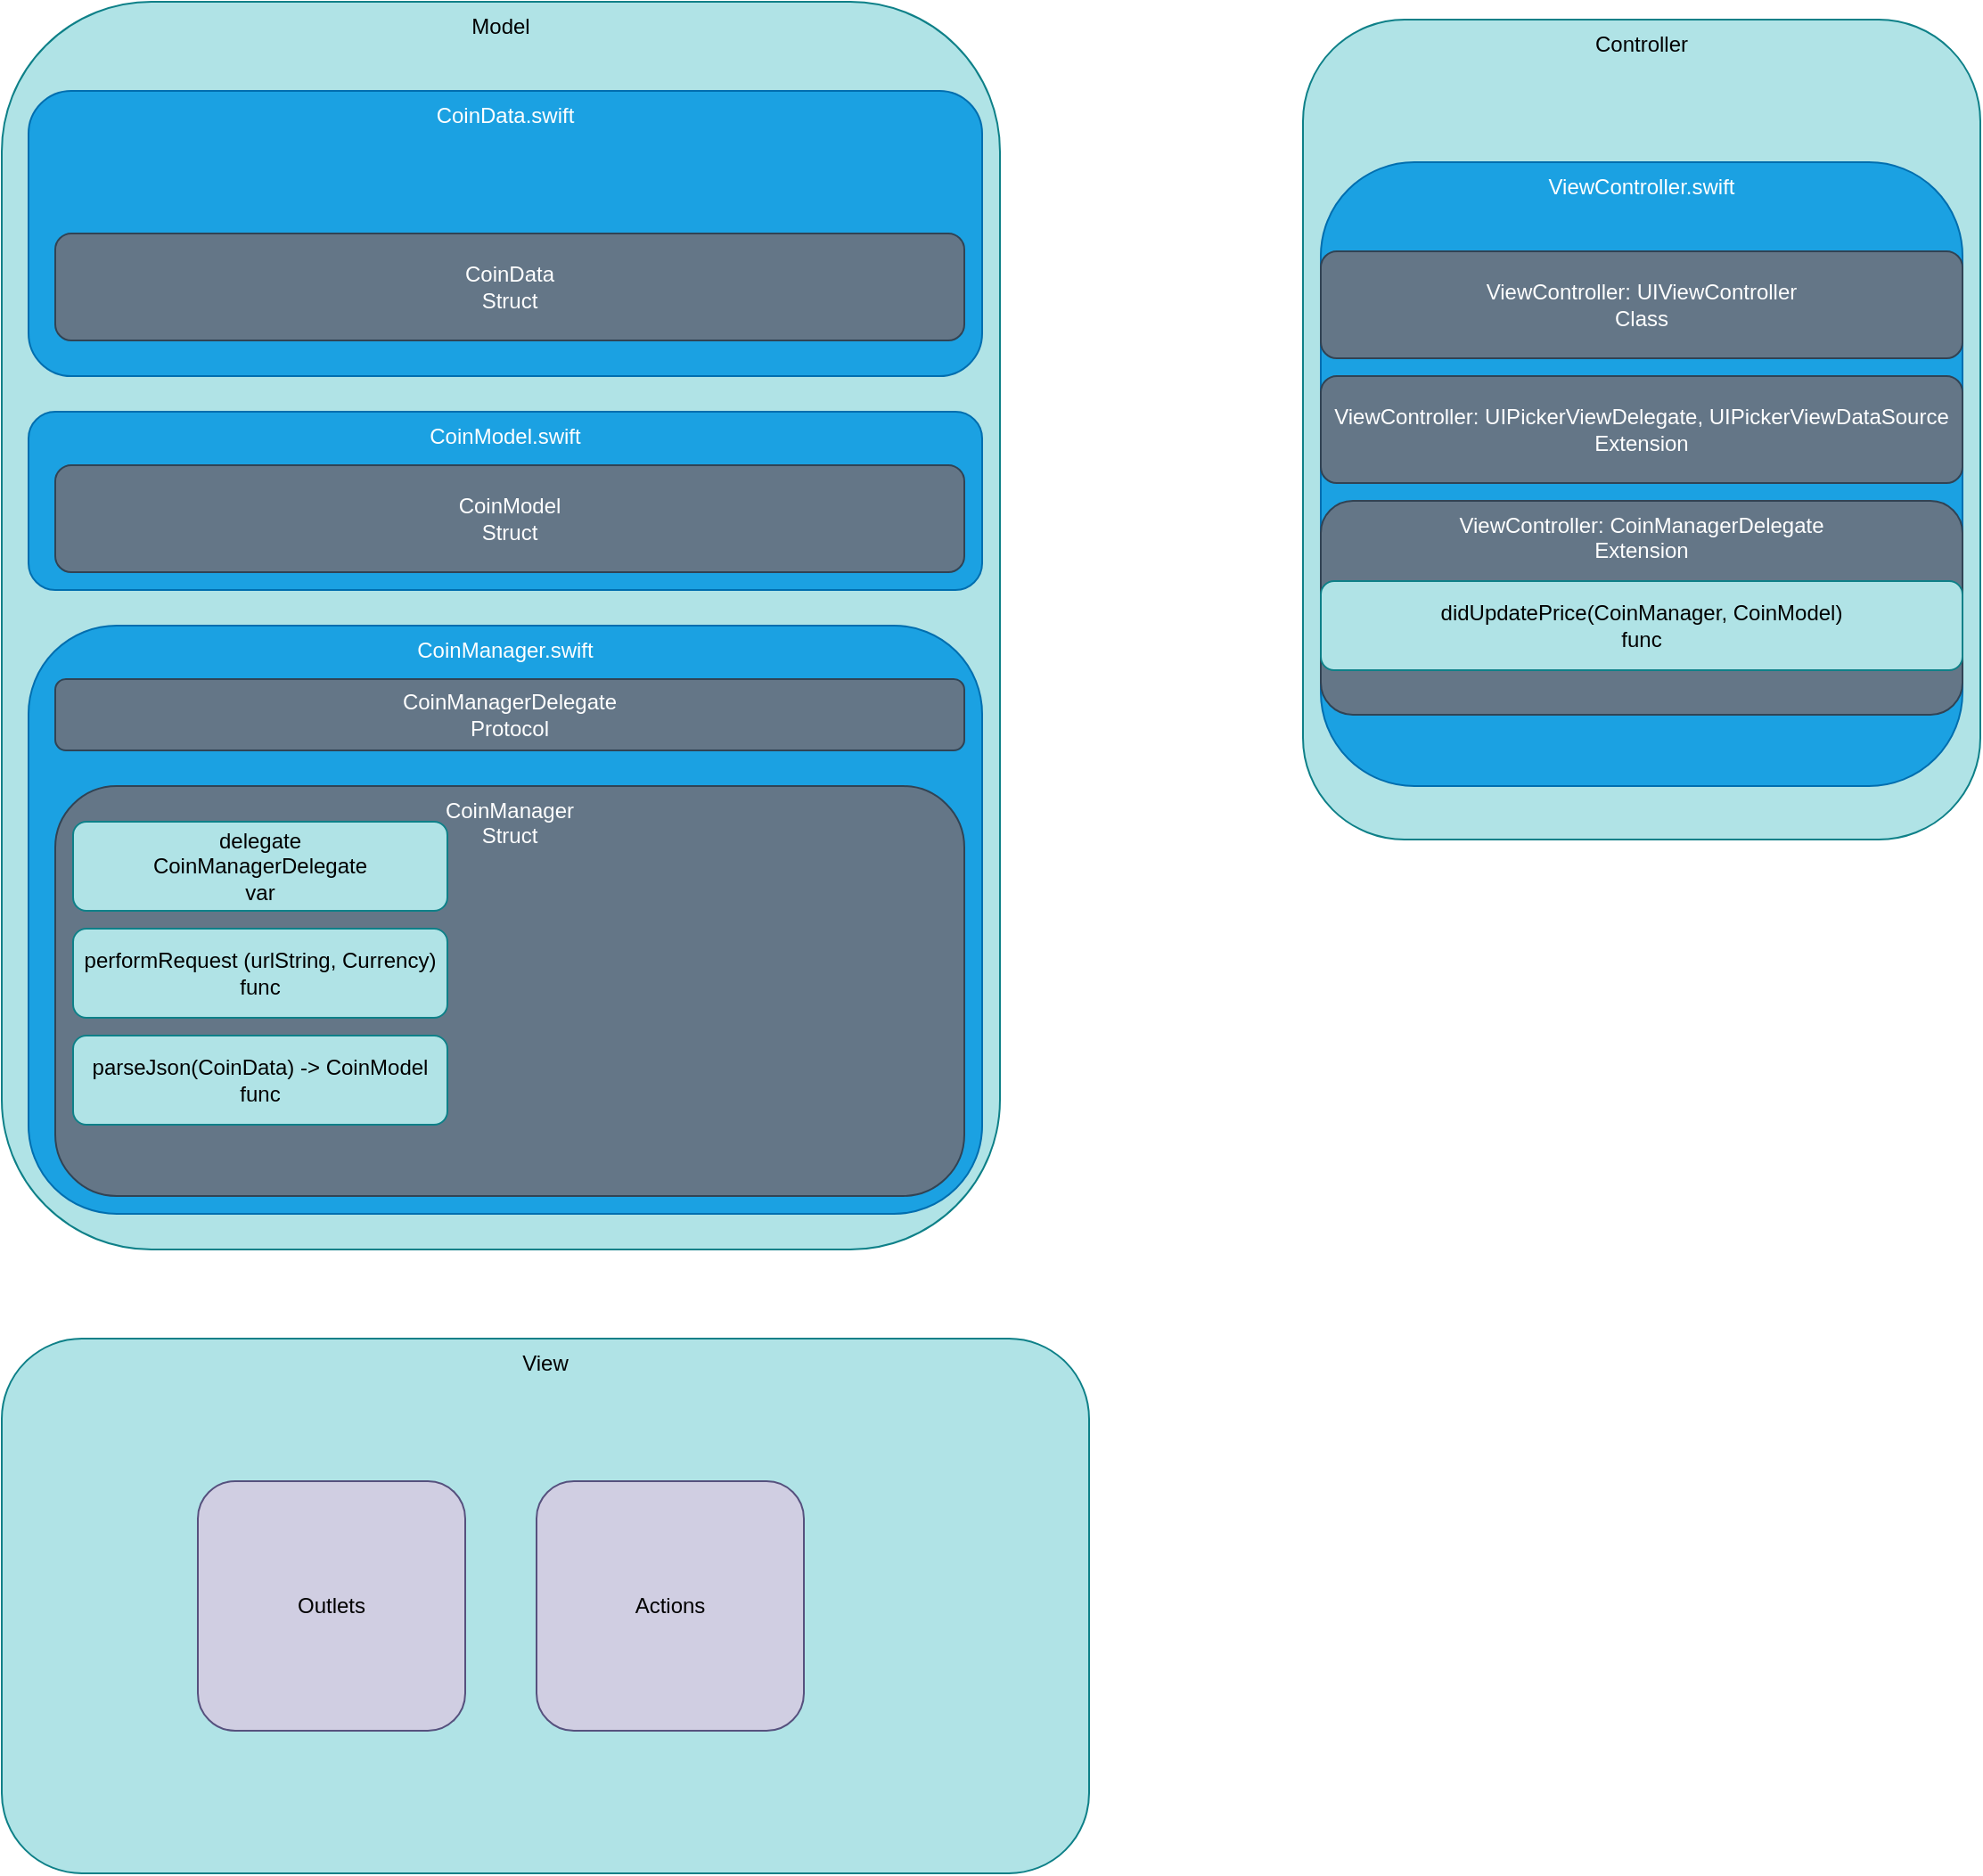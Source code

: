 <mxfile>
    <diagram id="sxWB467OlaBtlCuc0yyY" name="Page-1">
        <mxGraphModel dx="2238" dy="734" grid="1" gridSize="10" guides="1" tooltips="1" connect="1" arrows="1" fold="1" page="1" pageScale="1" pageWidth="827" pageHeight="1169" math="0" shadow="0">
            <root>
                <mxCell id="0"/>
                <mxCell id="1" parent="0"/>
                <mxCell id="2" value="Model" style="rounded=1;whiteSpace=wrap;html=1;fillColor=#b0e3e6;strokeColor=#0e8088;verticalAlign=top;" vertex="1" parent="1">
                    <mxGeometry x="-10" y="100" width="560" height="700" as="geometry"/>
                </mxCell>
                <mxCell id="3" value="View" style="rounded=1;whiteSpace=wrap;html=1;fillColor=#b0e3e6;strokeColor=#0e8088;align=center;verticalAlign=top;" vertex="1" parent="1">
                    <mxGeometry x="-10" y="850" width="610" height="300" as="geometry"/>
                </mxCell>
                <mxCell id="4" value="Controller" style="rounded=1;whiteSpace=wrap;html=1;fillColor=#b0e3e6;strokeColor=#0e8088;verticalAlign=top;" vertex="1" parent="1">
                    <mxGeometry x="720" y="110" width="380" height="460" as="geometry"/>
                </mxCell>
                <mxCell id="5" value="ViewController.swift" style="rounded=1;whiteSpace=wrap;html=1;verticalAlign=top;fillColor=#1ba1e2;strokeColor=#006EAF;fontColor=#ffffff;" vertex="1" parent="1">
                    <mxGeometry x="730" y="190" width="360" height="350" as="geometry"/>
                </mxCell>
                <mxCell id="6" value="ViewController: UIViewController&lt;div&gt;Class&lt;/div&gt;" style="rounded=1;whiteSpace=wrap;html=1;fillColor=#647687;fontColor=#ffffff;strokeColor=#314354;" vertex="1" parent="1">
                    <mxGeometry x="730" y="240" width="360" height="60" as="geometry"/>
                </mxCell>
                <mxCell id="7" value="ViewController: UIPickerViewDelegate, UIPickerViewDataSource&lt;div&gt;Extension&lt;/div&gt;" style="rounded=1;whiteSpace=wrap;html=1;fillColor=#647687;fontColor=#ffffff;strokeColor=#314354;" vertex="1" parent="1">
                    <mxGeometry x="730" y="310" width="360" height="60" as="geometry"/>
                </mxCell>
                <mxCell id="8" value="ViewController: CoinManagerDelegate&lt;div&gt;Extension&lt;/div&gt;" style="rounded=1;whiteSpace=wrap;html=1;fillColor=#647687;fontColor=#ffffff;strokeColor=#314354;verticalAlign=top;" vertex="1" parent="1">
                    <mxGeometry x="730" y="380" width="360" height="120" as="geometry"/>
                </mxCell>
                <mxCell id="9" value="CoinData.swift" style="rounded=1;whiteSpace=wrap;html=1;verticalAlign=top;fillColor=#1ba1e2;strokeColor=#006EAF;fontColor=#ffffff;" vertex="1" parent="1">
                    <mxGeometry x="5" y="150" width="535" height="160" as="geometry"/>
                </mxCell>
                <mxCell id="10" value="CoinData&lt;div&gt;Struct&lt;/div&gt;" style="rounded=1;whiteSpace=wrap;html=1;fillColor=#647687;fontColor=#ffffff;strokeColor=#314354;" vertex="1" parent="1">
                    <mxGeometry x="20" y="230" width="510" height="60" as="geometry"/>
                </mxCell>
                <mxCell id="11" value="CoinModel.swift" style="rounded=1;whiteSpace=wrap;html=1;verticalAlign=top;fillColor=#1ba1e2;strokeColor=#006EAF;fontColor=#ffffff;" vertex="1" parent="1">
                    <mxGeometry x="5" y="330" width="535" height="100" as="geometry"/>
                </mxCell>
                <mxCell id="12" value="CoinModel&lt;div&gt;Struct&lt;/div&gt;" style="rounded=1;whiteSpace=wrap;html=1;fillColor=#647687;fontColor=#ffffff;strokeColor=#314354;" vertex="1" parent="1">
                    <mxGeometry x="20" y="360" width="510" height="60" as="geometry"/>
                </mxCell>
                <mxCell id="13" value="CoinManager.swift" style="rounded=1;whiteSpace=wrap;html=1;verticalAlign=top;fillColor=#1ba1e2;strokeColor=#006EAF;fontColor=#ffffff;" vertex="1" parent="1">
                    <mxGeometry x="5" y="450" width="535" height="330" as="geometry"/>
                </mxCell>
                <mxCell id="14" value="CoinManager&lt;div&gt;Struct&lt;/div&gt;" style="rounded=1;whiteSpace=wrap;html=1;fillColor=#647687;fontColor=#ffffff;strokeColor=#314354;verticalAlign=top;align=center;" vertex="1" parent="1">
                    <mxGeometry x="20" y="540" width="510" height="230" as="geometry"/>
                </mxCell>
                <mxCell id="15" value="CoinManagerDelegate&lt;div&gt;Protocol&lt;/div&gt;" style="rounded=1;whiteSpace=wrap;html=1;fillColor=#647687;fontColor=#ffffff;strokeColor=#314354;" vertex="1" parent="1">
                    <mxGeometry x="20" y="480" width="510" height="40" as="geometry"/>
                </mxCell>
                <mxCell id="16" value="delegate&lt;div&gt;CoinManagerDelegate&lt;div&gt;var&lt;/div&gt;&lt;/div&gt;" style="rounded=1;whiteSpace=wrap;html=1;fillColor=#b0e3e6;strokeColor=#0e8088;" vertex="1" parent="1">
                    <mxGeometry x="30" y="560" width="210" height="50" as="geometry"/>
                </mxCell>
                <mxCell id="17" value="performRequest (urlString, Currency)&lt;div&gt;func&lt;/div&gt;" style="rounded=1;whiteSpace=wrap;html=1;fillColor=#b0e3e6;strokeColor=#0e8088;" vertex="1" parent="1">
                    <mxGeometry x="30" y="620" width="210" height="50" as="geometry"/>
                </mxCell>
                <mxCell id="18" value="parseJson(CoinData) -&amp;gt; CoinModel&lt;div&gt;func&lt;/div&gt;" style="rounded=1;whiteSpace=wrap;html=1;fillColor=#b0e3e6;strokeColor=#0e8088;" vertex="1" parent="1">
                    <mxGeometry x="30" y="680" width="210" height="50" as="geometry"/>
                </mxCell>
                <mxCell id="19" value="didUpdatePrice(CoinManager, CoinModel)&lt;div&gt;func&lt;/div&gt;" style="rounded=1;whiteSpace=wrap;html=1;fillColor=#b0e3e6;strokeColor=#0e8088;" vertex="1" parent="1">
                    <mxGeometry x="730" y="425" width="360" height="50" as="geometry"/>
                </mxCell>
                <mxCell id="20" value="Outlets" style="rounded=1;whiteSpace=wrap;html=1;fillColor=#d0cee2;strokeColor=#56517e;" vertex="1" parent="1">
                    <mxGeometry x="100" y="930" width="150" height="140" as="geometry"/>
                </mxCell>
                <mxCell id="21" value="Actions" style="rounded=1;whiteSpace=wrap;html=1;fillColor=#d0cee2;strokeColor=#56517e;" vertex="1" parent="1">
                    <mxGeometry x="290" y="930" width="150" height="140" as="geometry"/>
                </mxCell>
            </root>
        </mxGraphModel>
    </diagram>
</mxfile>